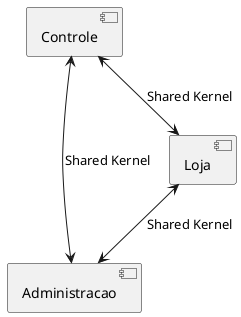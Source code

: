 @startuml

skinparam componentStyle uml2

component [Administracao]
component [Controle]
component [Loja]

[Loja]<-->[Administracao] : Shared Kernel

[Controle]<-->[Administracao] : Shared Kernel

[Controle]<-->[Loja] : Shared Kernel



@enduml
